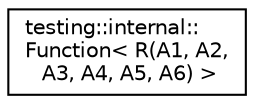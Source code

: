 digraph "Graphical Class Hierarchy"
{
  edge [fontname="Helvetica",fontsize="10",labelfontname="Helvetica",labelfontsize="10"];
  node [fontname="Helvetica",fontsize="10",shape=record];
  rankdir="LR";
  Node0 [label="testing::internal::\lFunction\< R(A1, A2,\l A3, A4, A5, A6) \>",height=0.2,width=0.4,color="black", fillcolor="white", style="filled",URL="$structtesting_1_1internal_1_1Function.html"];
}
